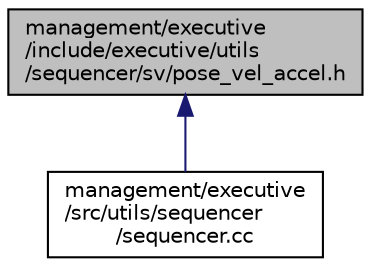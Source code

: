 digraph "management/executive/include/executive/utils/sequencer/sv/pose_vel_accel.h"
{
 // LATEX_PDF_SIZE
  edge [fontname="Helvetica",fontsize="10",labelfontname="Helvetica",labelfontsize="10"];
  node [fontname="Helvetica",fontsize="10",shape=record];
  Node1 [label="management/executive\l/include/executive/utils\l/sequencer/sv/pose_vel_accel.h",height=0.2,width=0.4,color="black", fillcolor="grey75", style="filled", fontcolor="black",tooltip=" "];
  Node1 -> Node2 [dir="back",color="midnightblue",fontsize="10",style="solid",fontname="Helvetica"];
  Node2 [label="management/executive\l/src/utils/sequencer\l/sequencer.cc",height=0.2,width=0.4,color="black", fillcolor="white", style="filled",URL="$sequencer_8cc.html",tooltip=" "];
}
